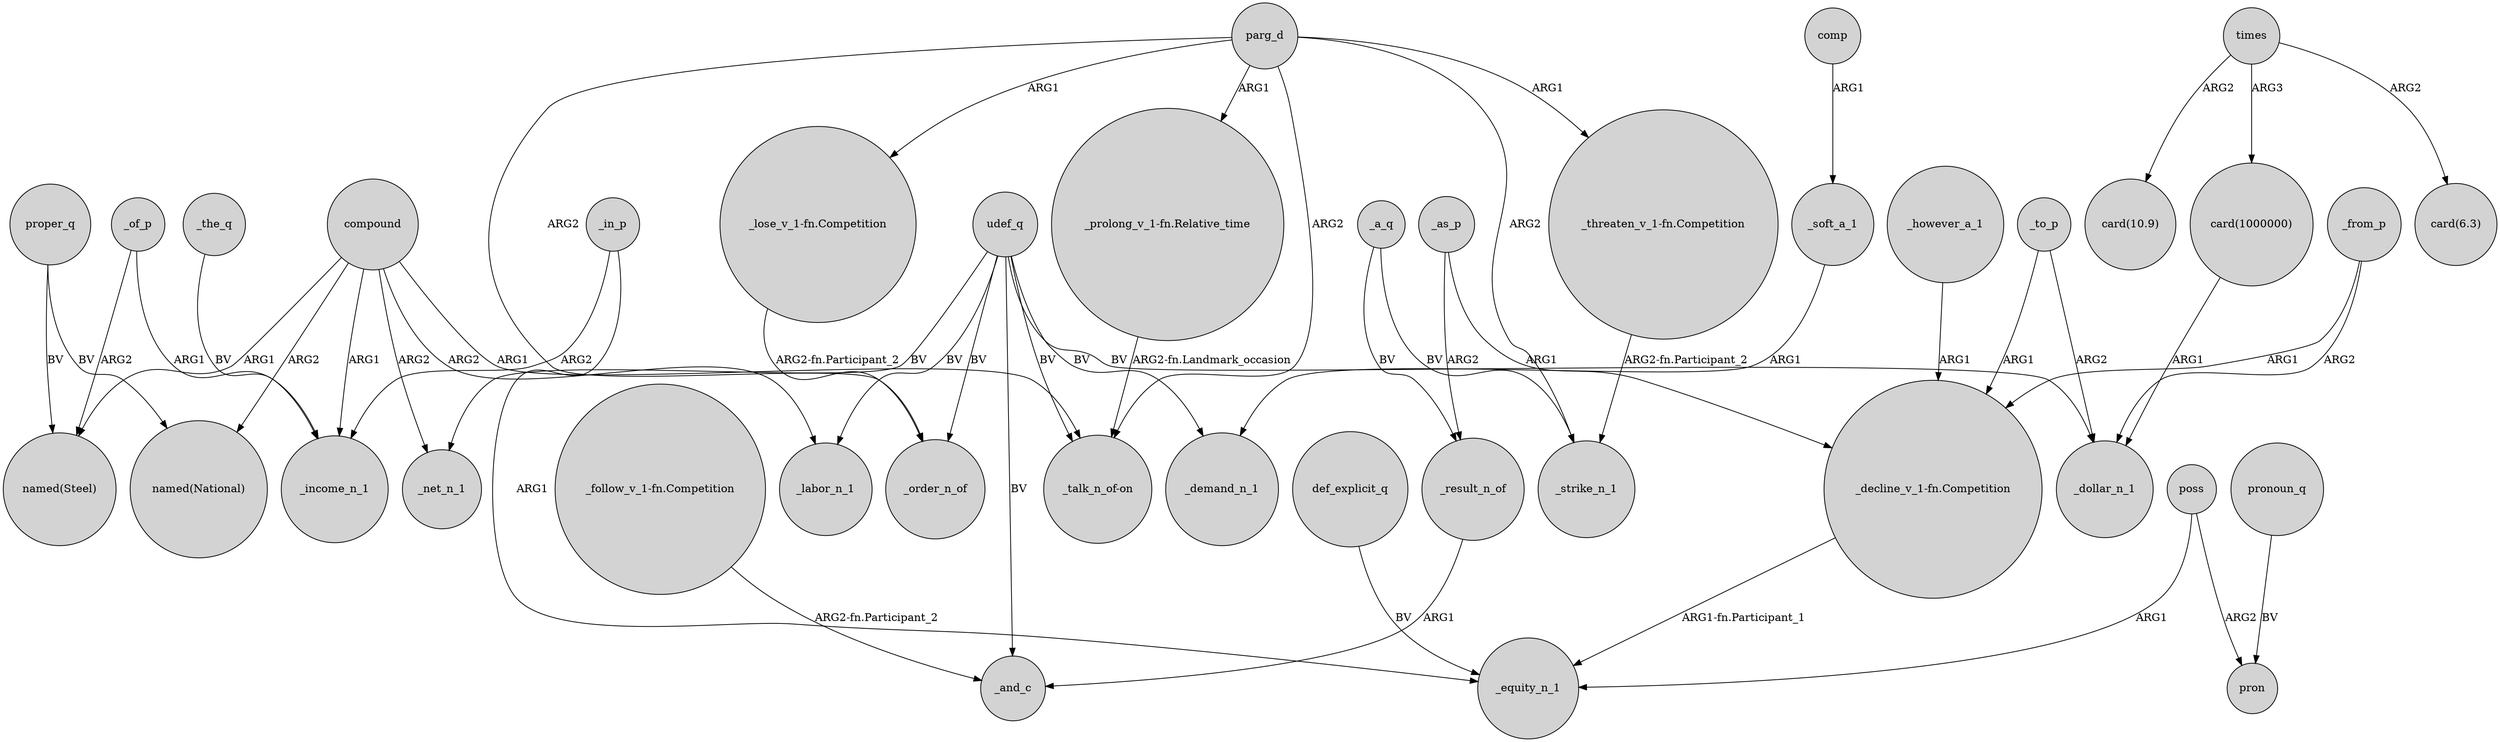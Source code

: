 digraph {
	node [shape=circle style=filled]
	compound -> "named(Steel)" [label=ARG1]
	_as_p -> "_decline_v_1-fn.Competition" [label=ARG1]
	"_lose_v_1-fn.Competition" -> _order_n_of [label="ARG2-fn.Participant_2"]
	compound -> _net_n_1 [label=ARG2]
	_the_q -> _income_n_1 [label=BV]
	"_prolong_v_1-fn.Relative_time" -> "_talk_n_of-on" [label="ARG2-fn.Landmark_occasion"]
	"_decline_v_1-fn.Competition" -> _equity_n_1 [label="ARG1-fn.Participant_1"]
	times -> "card(10.9)" [label=ARG2]
	_from_p -> _dollar_n_1 [label=ARG2]
	_in_p -> _income_n_1 [label=ARG2]
	def_explicit_q -> _equity_n_1 [label=BV]
	udef_q -> _order_n_of [label=BV]
	_from_p -> "_decline_v_1-fn.Competition" [label=ARG1]
	times -> "card(1000000)" [label=ARG3]
	compound -> "_talk_n_of-on" [label=ARG1]
	_to_p -> "_decline_v_1-fn.Competition" [label=ARG1]
	compound -> "named(National)" [label=ARG2]
	_of_p -> _income_n_1 [label=ARG1]
	_soft_a_1 -> _demand_n_1 [label=ARG1]
	_to_p -> _dollar_n_1 [label=ARG2]
	proper_q -> "named(Steel)" [label=BV]
	udef_q -> _and_c [label=BV]
	parg_d -> _order_n_of [label=ARG2]
	"_follow_v_1-fn.Competition" -> _and_c [label="ARG2-fn.Participant_2"]
	_in_p -> _equity_n_1 [label=ARG1]
	_of_p -> "named(Steel)" [label=ARG2]
	pronoun_q -> pron [label=BV]
	_as_p -> _result_n_of [label=ARG2]
	poss -> pron [label=ARG2]
	compound -> _income_n_1 [label=ARG1]
	comp -> _soft_a_1 [label=ARG1]
	parg_d -> "_threaten_v_1-fn.Competition" [label=ARG1]
	udef_q -> _net_n_1 [label=BV]
	udef_q -> _demand_n_1 [label=BV]
	udef_q -> _dollar_n_1 [label=BV]
	parg_d -> "_lose_v_1-fn.Competition" [label=ARG1]
	parg_d -> "_prolong_v_1-fn.Relative_time" [label=ARG1]
	"card(1000000)" -> _dollar_n_1 [label=ARG1]
	"_threaten_v_1-fn.Competition" -> _strike_n_1 [label="ARG2-fn.Participant_2"]
	compound -> _labor_n_1 [label=ARG2]
	_a_q -> _result_n_of [label=BV]
	_however_a_1 -> "_decline_v_1-fn.Competition" [label=ARG1]
	udef_q -> _labor_n_1 [label=BV]
	poss -> _equity_n_1 [label=ARG1]
	proper_q -> "named(National)" [label=BV]
	parg_d -> "_talk_n_of-on" [label=ARG2]
	parg_d -> _strike_n_1 [label=ARG2]
	times -> "card(6.3)" [label=ARG2]
	_result_n_of -> _and_c [label=ARG1]
	_a_q -> _strike_n_1 [label=BV]
	udef_q -> "_talk_n_of-on" [label=BV]
}
